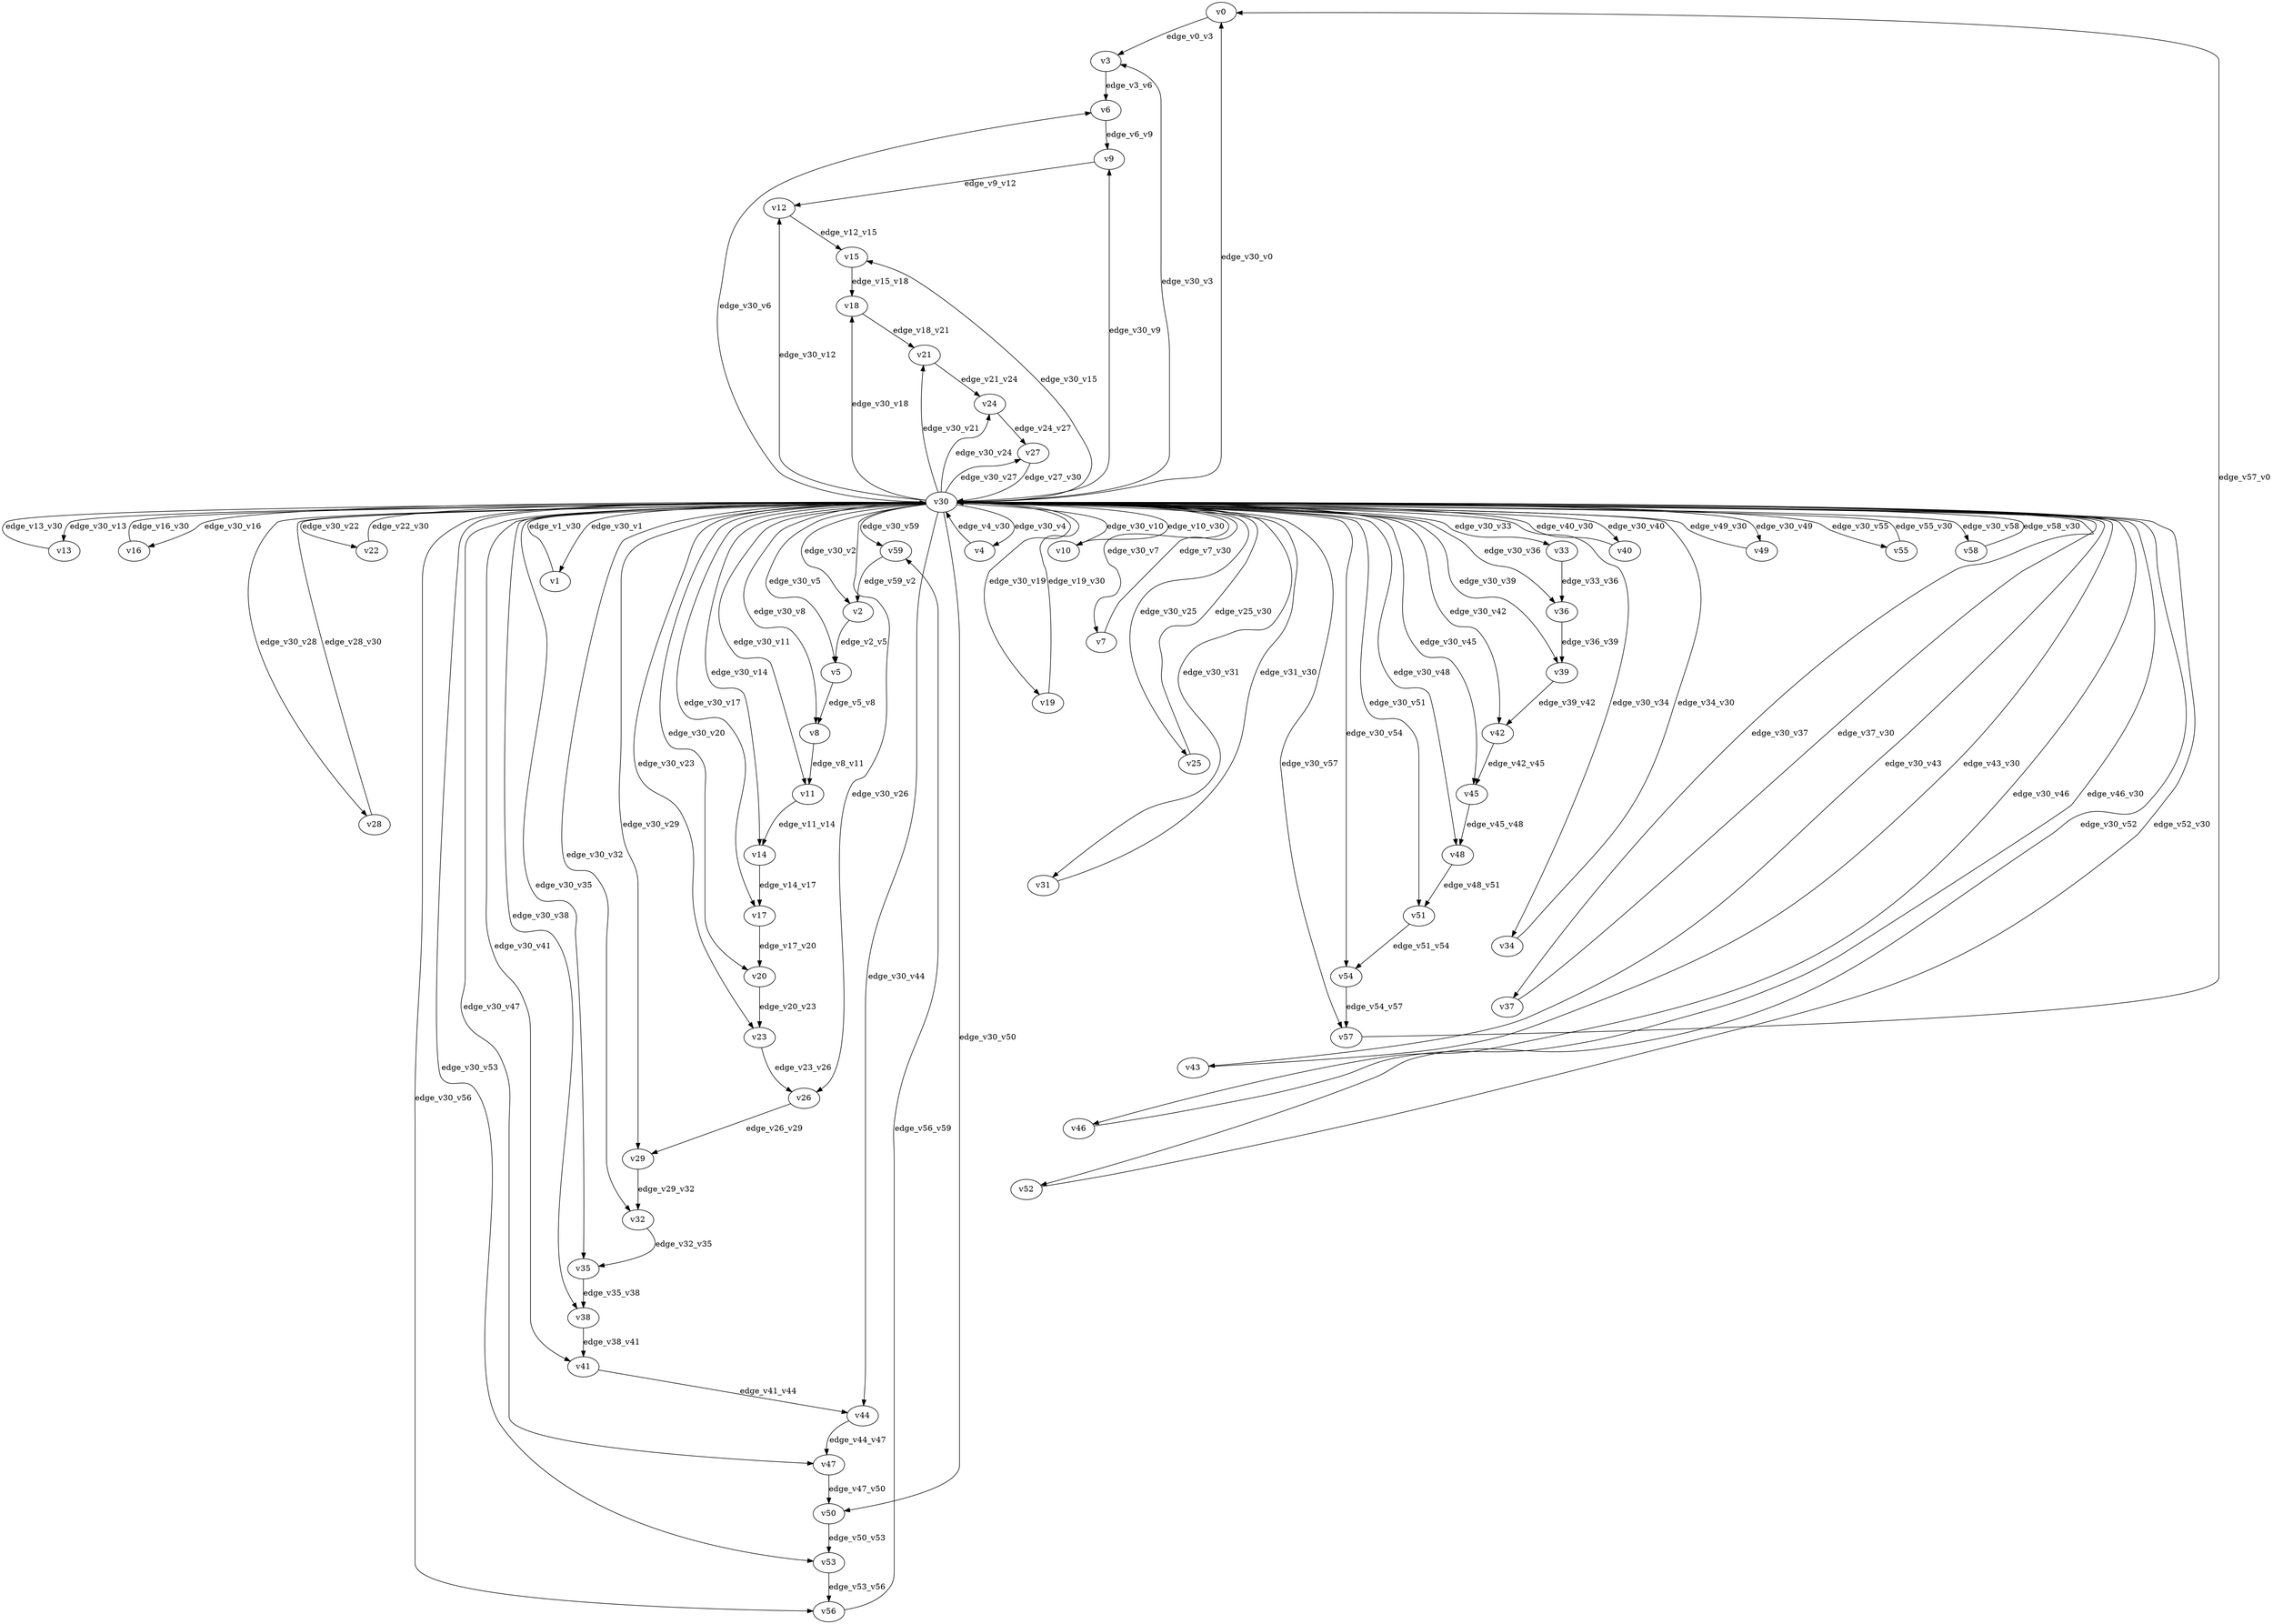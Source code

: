 digraph test081 {
    // Discounted game test case
    // Vertex properties: name [player=X]
    // Edge properties: [weight=Y, discount=Z]

    v0 [name="v0", player=0];
    v1 [name="v1", player=1];
    v2 [name="v2", player=0];
    v3 [name="v3", player=1];
    v4 [name="v4", player=0];
    v5 [name="v5", player=1];
    v6 [name="v6", player=0];
    v7 [name="v7", player=1];
    v8 [name="v8", player=0];
    v9 [name="v9", player=1];
    v10 [name="v10", player=0];
    v11 [name="v11", player=1];
    v12 [name="v12", player=0];
    v13 [name="v13", player=1];
    v14 [name="v14", player=0];
    v15 [name="v15", player=1];
    v16 [name="v16", player=0];
    v17 [name="v17", player=1];
    v18 [name="v18", player=0];
    v19 [name="v19", player=1];
    v20 [name="v20", player=0];
    v21 [name="v21", player=1];
    v22 [name="v22", player=0];
    v23 [name="v23", player=1];
    v24 [name="v24", player=0];
    v25 [name="v25", player=1];
    v26 [name="v26", player=0];
    v27 [name="v27", player=1];
    v28 [name="v28", player=0];
    v29 [name="v29", player=1];
    v30 [name="v30", player=0];
    v31 [name="v31", player=1];
    v32 [name="v32", player=0];
    v33 [name="v33", player=1];
    v34 [name="v34", player=0];
    v35 [name="v35", player=1];
    v36 [name="v36", player=0];
    v37 [name="v37", player=1];
    v38 [name="v38", player=0];
    v39 [name="v39", player=1];
    v40 [name="v40", player=0];
    v41 [name="v41", player=1];
    v42 [name="v42", player=0];
    v43 [name="v43", player=1];
    v44 [name="v44", player=0];
    v45 [name="v45", player=1];
    v46 [name="v46", player=0];
    v47 [name="v47", player=1];
    v48 [name="v48", player=0];
    v49 [name="v49", player=1];
    v50 [name="v50", player=0];
    v51 [name="v51", player=1];
    v52 [name="v52", player=0];
    v53 [name="v53", player=1];
    v54 [name="v54", player=0];
    v55 [name="v55", player=1];
    v56 [name="v56", player=0];
    v57 [name="v57", player=1];
    v58 [name="v58", player=0];
    v59 [name="v59", player=1];

    v30 -> v0 [label="edge_v30_v0", weight=5.42, discount=0.044];
    v30 -> v1 [label="edge_v30_v1", weight=-1.43, discount=0.044];
    v1 -> v30 [label="edge_v1_v30", weight=-1.46, discount=0.044];
    v30 -> v2 [label="edge_v30_v2", weight=2.95, discount=0.044];
    v30 -> v3 [label="edge_v30_v3", weight=1.55, discount=0.044];
    v30 -> v4 [label="edge_v30_v4", weight=2.63, discount=0.044];
    v4 -> v30 [label="edge_v4_v30", weight=2.19, discount=0.044];
    v30 -> v5 [label="edge_v30_v5", weight=4.07, discount=0.044];
    v30 -> v6 [label="edge_v30_v6", weight=-0.93, discount=0.044];
    v30 -> v7 [label="edge_v30_v7", weight=-0.89, discount=0.044];
    v7 -> v30 [label="edge_v7_v30", weight=-3.34, discount=0.044];
    v30 -> v8 [label="edge_v30_v8", weight=5.53, discount=0.044];
    v30 -> v9 [label="edge_v30_v9", weight=2.86, discount=0.044];
    v30 -> v10 [label="edge_v30_v10", weight=5.87, discount=0.044];
    v10 -> v30 [label="edge_v10_v30", weight=3.21, discount=0.044];
    v30 -> v11 [label="edge_v30_v11", weight=-2.14, discount=0.044];
    v30 -> v12 [label="edge_v30_v12", weight=5.02, discount=0.044];
    v30 -> v13 [label="edge_v30_v13", weight=1.40, discount=0.044];
    v13 -> v30 [label="edge_v13_v30", weight=-1.11, discount=0.044];
    v30 -> v14 [label="edge_v30_v14", weight=-4.08, discount=0.044];
    v30 -> v15 [label="edge_v30_v15", weight=-1.30, discount=0.044];
    v30 -> v16 [label="edge_v30_v16", weight=9.41, discount=0.044];
    v16 -> v30 [label="edge_v16_v30", weight=10.47, discount=0.044];
    v30 -> v17 [label="edge_v30_v17", weight=0.02, discount=0.044];
    v30 -> v18 [label="edge_v30_v18", weight=5.95, discount=0.044];
    v30 -> v19 [label="edge_v30_v19", weight=-5.52, discount=0.044];
    v19 -> v30 [label="edge_v19_v30", weight=-7.00, discount=0.044];
    v30 -> v20 [label="edge_v30_v20", weight=4.64, discount=0.044];
    v30 -> v21 [label="edge_v30_v21", weight=4.95, discount=0.044];
    v30 -> v22 [label="edge_v30_v22", weight=1.94, discount=0.044];
    v22 -> v30 [label="edge_v22_v30", weight=2.06, discount=0.044];
    v30 -> v23 [label="edge_v30_v23", weight=-0.60, discount=0.044];
    v30 -> v24 [label="edge_v30_v24", weight=2.11, discount=0.044];
    v30 -> v25 [label="edge_v30_v25", weight=-5.74, discount=0.044];
    v25 -> v30 [label="edge_v25_v30", weight=-6.43, discount=0.044];
    v30 -> v26 [label="edge_v30_v26", weight=1.85, discount=0.044];
    v30 -> v27 [label="edge_v30_v27", weight=6.32, discount=0.044];
    v30 -> v28 [label="edge_v30_v28", weight=-1.11, discount=0.044];
    v28 -> v30 [label="edge_v28_v30", weight=-2.53, discount=0.044];
    v30 -> v29 [label="edge_v30_v29", weight=4.86, discount=0.044];
    v30 -> v31 [label="edge_v30_v31", weight=-3.24, discount=0.044];
    v31 -> v30 [label="edge_v31_v30", weight=-1.30, discount=0.044];
    v30 -> v32 [label="edge_v30_v32", weight=2.15, discount=0.044];
    v30 -> v33 [label="edge_v30_v33", weight=-3.86, discount=0.044];
    v30 -> v34 [label="edge_v30_v34", weight=-4.72, discount=0.044];
    v34 -> v30 [label="edge_v34_v30", weight=-1.98, discount=0.044];
    v30 -> v35 [label="edge_v30_v35", weight=-0.11, discount=0.044];
    v30 -> v36 [label="edge_v30_v36", weight=-0.13, discount=0.044];
    v30 -> v37 [label="edge_v30_v37", weight=-0.90, discount=0.044];
    v37 -> v30 [label="edge_v37_v30", weight=-0.99, discount=0.044];
    v30 -> v38 [label="edge_v30_v38", weight=-1.85, discount=0.044];
    v30 -> v39 [label="edge_v30_v39", weight=-1.32, discount=0.044];
    v30 -> v40 [label="edge_v30_v40", weight=6.04, discount=0.044];
    v40 -> v30 [label="edge_v40_v30", weight=4.12, discount=0.044];
    v30 -> v41 [label="edge_v30_v41", weight=1.89, discount=0.044];
    v30 -> v42 [label="edge_v30_v42", weight=1.70, discount=0.044];
    v30 -> v43 [label="edge_v30_v43", weight=-0.80, discount=0.044];
    v43 -> v30 [label="edge_v43_v30", weight=-3.13, discount=0.044];
    v30 -> v44 [label="edge_v30_v44", weight=8.04, discount=0.044];
    v30 -> v45 [label="edge_v30_v45", weight=4.28, discount=0.044];
    v30 -> v46 [label="edge_v30_v46", weight=-0.95, discount=0.044];
    v46 -> v30 [label="edge_v46_v30", weight=-1.89, discount=0.044];
    v30 -> v47 [label="edge_v30_v47", weight=6.44, discount=0.044];
    v30 -> v48 [label="edge_v30_v48", weight=2.57, discount=0.044];
    v30 -> v49 [label="edge_v30_v49", weight=2.21, discount=0.044];
    v49 -> v30 [label="edge_v49_v30", weight=1.19, discount=0.044];
    v30 -> v50 [label="edge_v30_v50", weight=8.21, discount=0.044];
    v30 -> v51 [label="edge_v30_v51", weight=1.33, discount=0.044];
    v30 -> v52 [label="edge_v30_v52", weight=0.10, discount=0.044];
    v52 -> v30 [label="edge_v52_v30", weight=-0.88, discount=0.044];
    v30 -> v53 [label="edge_v30_v53", weight=-2.26, discount=0.044];
    v30 -> v54 [label="edge_v30_v54", weight=6.40, discount=0.044];
    v30 -> v55 [label="edge_v30_v55", weight=8.91, discount=0.044];
    v55 -> v30 [label="edge_v55_v30", weight=9.37, discount=0.044];
    v30 -> v56 [label="edge_v30_v56", weight=4.00, discount=0.044];
    v30 -> v57 [label="edge_v30_v57", weight=-0.53, discount=0.044];
    v30 -> v58 [label="edge_v30_v58", weight=7.47, discount=0.044];
    v58 -> v30 [label="edge_v58_v30", weight=4.64, discount=0.044];
    v30 -> v59 [label="edge_v30_v59", weight=3.37, discount=0.044];
    v0 -> v3 [label="edge_v0_v3", weight=-1.02, discount=0.044];
    v2 -> v5 [label="edge_v2_v5", weight=2.62, discount=0.044];
    v3 -> v6 [label="edge_v3_v6", weight=6.82, discount=0.044];
    v5 -> v8 [label="edge_v5_v8", weight=0.80, discount=0.044];
    v6 -> v9 [label="edge_v6_v9", weight=-0.74, discount=0.044];
    v8 -> v11 [label="edge_v8_v11", weight=5.21, discount=0.044];
    v9 -> v12 [label="edge_v9_v12", weight=0.21, discount=0.044];
    v11 -> v14 [label="edge_v11_v14", weight=3.71, discount=0.044];
    v12 -> v15 [label="edge_v12_v15", weight=-2.36, discount=0.044];
    v14 -> v17 [label="edge_v14_v17", weight=6.60, discount=0.044];
    v15 -> v18 [label="edge_v15_v18", weight=5.42, discount=0.044];
    v17 -> v20 [label="edge_v17_v20", weight=5.35, discount=0.044];
    v18 -> v21 [label="edge_v18_v21", weight=-0.37, discount=0.044];
    v20 -> v23 [label="edge_v20_v23", weight=2.41, discount=0.044];
    v21 -> v24 [label="edge_v21_v24", weight=-1.76, discount=0.044];
    v23 -> v26 [label="edge_v23_v26", weight=1.95, discount=0.044];
    v24 -> v27 [label="edge_v24_v27", weight=-0.44, discount=0.044];
    v26 -> v29 [label="edge_v26_v29", weight=0.29, discount=0.044];
    v27 -> v30 [label="edge_v27_v30", weight=-2.38, discount=0.044];
    v29 -> v32 [label="edge_v29_v32", weight=3.60, discount=0.044];
    v32 -> v35 [label="edge_v32_v35", weight=-0.82, discount=0.044];
    v33 -> v36 [label="edge_v33_v36", weight=3.66, discount=0.044];
    v35 -> v38 [label="edge_v35_v38", weight=4.57, discount=0.044];
    v36 -> v39 [label="edge_v36_v39", weight=5.51, discount=0.044];
    v38 -> v41 [label="edge_v38_v41", weight=6.12, discount=0.044];
    v39 -> v42 [label="edge_v39_v42", weight=-0.93, discount=0.044];
    v41 -> v44 [label="edge_v41_v44", weight=0.93, discount=0.044];
    v42 -> v45 [label="edge_v42_v45", weight=2.68, discount=0.044];
    v44 -> v47 [label="edge_v44_v47", weight=1.46, discount=0.044];
    v45 -> v48 [label="edge_v45_v48", weight=2.03, discount=0.044];
    v47 -> v50 [label="edge_v47_v50", weight=6.57, discount=0.044];
    v48 -> v51 [label="edge_v48_v51", weight=-0.72, discount=0.044];
    v50 -> v53 [label="edge_v50_v53", weight=4.83, discount=0.044];
    v51 -> v54 [label="edge_v51_v54", weight=-2.50, discount=0.044];
    v53 -> v56 [label="edge_v53_v56", weight=3.80, discount=0.044];
    v54 -> v57 [label="edge_v54_v57", weight=3.71, discount=0.044];
    v56 -> v59 [label="edge_v56_v59", weight=6.52, discount=0.044];
    v57 -> v0 [label="edge_v57_v0", weight=1.38, discount=0.044];
    v59 -> v2 [label="edge_v59_v2", weight=4.56, discount=0.044];
}
